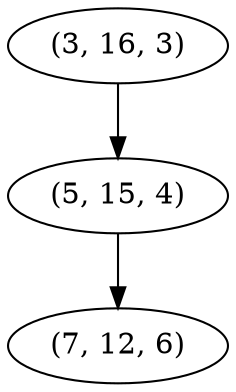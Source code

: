 digraph tree {
    "(3, 16, 3)";
    "(5, 15, 4)";
    "(7, 12, 6)";
    "(3, 16, 3)" -> "(5, 15, 4)";
    "(5, 15, 4)" -> "(7, 12, 6)";
}
